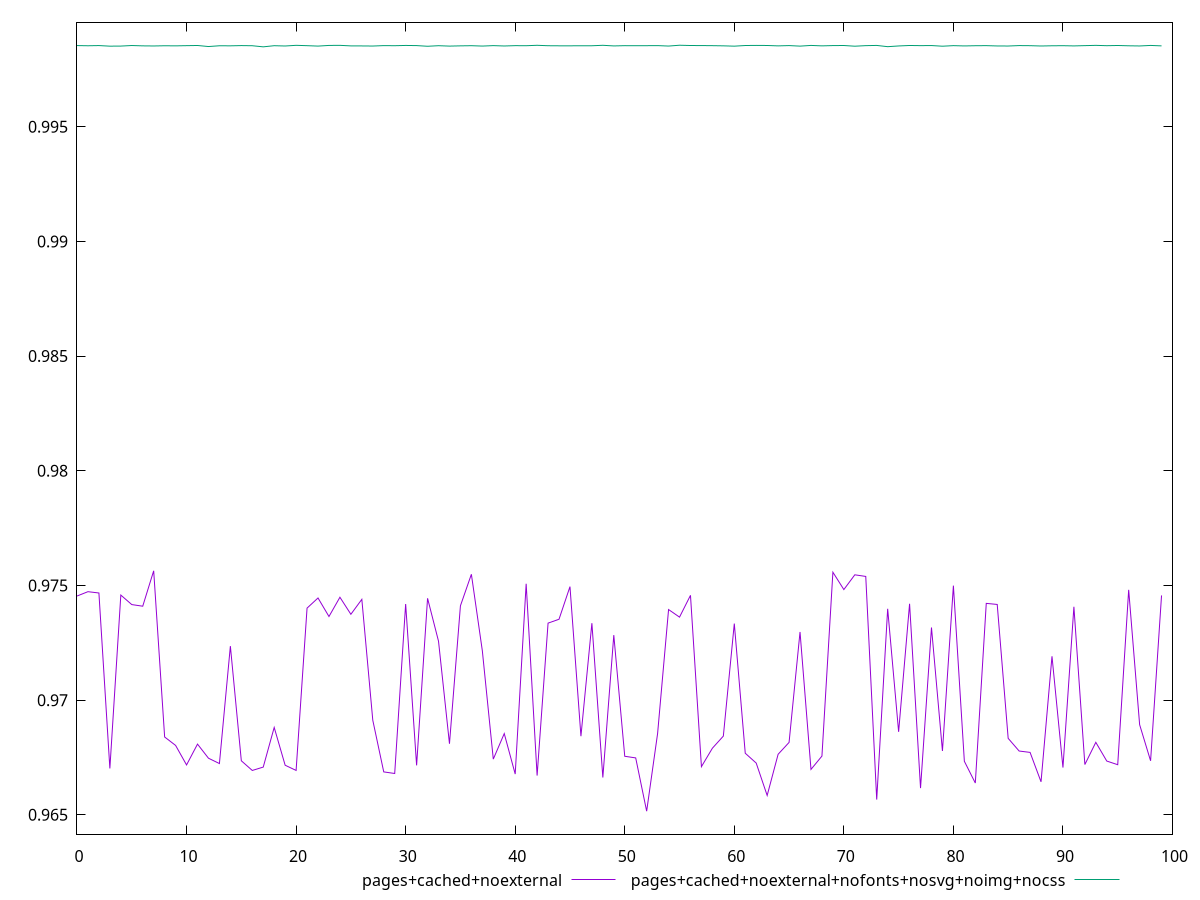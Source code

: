 $_pagesCachedNoexternal <<EOF
0.9745395074626773
0.9747292330877149
0.9746722630046387
0.9670220554866222
0.9745812542131533
0.9741667819595191
0.9740961781180302
0.9756399224235794
0.9683931430455393
0.9680262737951223
0.9671752117231303
0.9680826521157178
0.9674684408080938
0.9672354202836975
0.9723556865750183
0.9673563364706119
0.9669342443224624
0.9670812723224425
0.9688097950259871
0.9671625913484503
0.9669352916140477
0.9740123276320662
0.9744545340772496
0.9736466045620273
0.9744862323700676
0.973743763688349
0.9743951886599991
0.9691232171515993
0.9668715650164605
0.9668022676985677
0.9741913563712276
0.9671546020763011
0.9744408336923752
0.9725696308743976
0.9680984210716503
0.9741134690007238
0.9754882074643956
0.9721520512143156
0.9674287446014784
0.9685421248824418
0.9667764067041189
0.9750748310382118
0.9667107766328435
0.9733582818366064
0.9735275318999472
0.9749494229984847
0.9684283921002654
0.973354567887285
0.9666275340881885
0.9728344949541872
0.9675530447696934
0.9674812645495274
0.965157947131433
0.9685497587926135
0.9739501048565266
0.9736197733657205
0.9745695920269728
0.9671000957451161
0.9679042229315971
0.9684324091598995
0.9733372928207485
0.9676855876052644
0.967255800182949
0.9658440450974677
0.9676397356918328
0.968157268389819
0.9729718809123449
0.966980127396271
0.9675607347305433
0.9755775546881031
0.9748214433036723
0.9754646865816052
0.9753940636639604
0.9656645622333099
0.9739826759120046
0.96861739151976
0.9742011621540698
0.9661661326880311
0.9731657523417476
0.9677836502771691
0.9749920107427816
0.9673347605390319
0.9663862231269669
0.974219605851933
0.9741722906026129
0.9683341820653977
0.9677814163574585
0.9677220548268909
0.9664383702926316
0.9719125159974257
0.9670598335756404
0.9740706170930566
0.9671920141130046
0.9681605791086263
0.9673443505750456
0.967185004255411
0.9748106144305292
0.9689304289256071
0.9673545137931296
0.9745655124506721
EOF
$_pagesCachedNoexternalNofontsNosvgNoimgNocss <<EOF
0.9985405059460447
0.9985325011185837
0.9985406934247036
0.9985150058730144
0.9985184478431994
0.9985428014291707
0.9985282943696794
0.9985229760251032
0.9985324079964684
0.998528382206645
0.9985367906619145
0.9985446975436463
0.9984981105620709
0.9985321813343184
0.9985296128643142
0.9985398533731158
0.9985336339614886
0.9984850227647251
0.9985349117786917
0.9985219434647323
0.9985512461881152
0.998536131320148
0.9985178896820177
0.9985465720162521
0.9985504061558639
0.9985268300441452
0.9985248435217495
0.9985202157602902
0.9985388082347497
0.9985347695381774
0.9985460085818143
0.9985396726306692
0.9985102223201944
0.9985348338212888
0.9985174203956078
0.998528230548057
0.9985352953638058
0.998518757555021
0.9985382745242559
0.9985225417302784
0.9985369163545359
0.9985344754489474
0.9985524191532522
0.9985339972842278
0.9985302292616571
0.9985295127406187
0.998533378019497
0.9985328886211706
0.9985525614033798
0.9985252229852137
0.9985364593119974
0.9985347059367533
0.9985358880223132
0.9985392469640857
0.9985192444380433
0.9985553351195731
0.9985428599885808
0.9985411514749349
0.9985366601785549
0.9985289496167624
0.9985149823756971
0.998542969612284
0.9985479659331062
0.9985441029192512
0.9985273045474441
0.9985399774955053
0.9985163385231837
0.9985469375793199
0.9985275757364731
0.9985403954952334
0.9985435680028367
0.9985128698832669
0.9985374962070621
0.9985469362204829
0.998492614685939
0.9985238002905541
0.9985445050259332
0.9985379079363563
0.9985415126552784
0.9985127121298929
0.9985372872350466
0.9985246461980137
0.9985339329723486
0.9985376498480243
0.9985236599569673
0.9985211480078406
0.9985400340980245
0.9985360007906999
0.9985218215853056
0.9985315642086162
0.998535375352918
0.9985259315245982
0.9985379345624854
0.9985496050916655
0.9985355783868245
0.9985441138065352
0.9985310476119493
0.998523408843826
0.9985466909340841
0.9985274157740083
EOF
set key outside below
set terminal pngcairo
set output "report_00004_2020-11-02T20-21-41.718Z/speed-index/speed-index_pages+cached+noexternal_pages+cached+noexternal+nofonts+nosvg+noimg+nocss.png"
set yrange [0.964157947131433:0.9995553351195731]
plot $_pagesCachedNoexternal title "pages+cached+noexternal" with line ,$_pagesCachedNoexternalNofontsNosvgNoimgNocss title "pages+cached+noexternal+nofonts+nosvg+noimg+nocss" with line ,